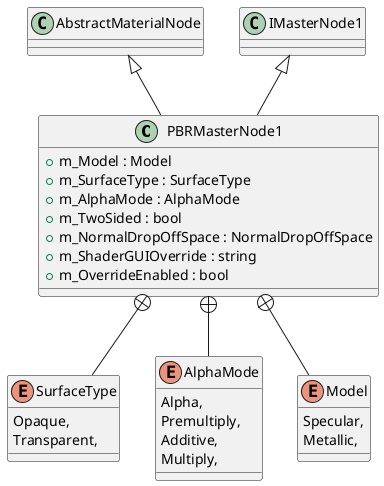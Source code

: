 @startuml
class PBRMasterNode1 {
    + m_Model : Model
    + m_SurfaceType : SurfaceType
    + m_AlphaMode : AlphaMode
    + m_TwoSided : bool
    + m_NormalDropOffSpace : NormalDropOffSpace
    + m_ShaderGUIOverride : string
    + m_OverrideEnabled : bool
}
enum SurfaceType {
    Opaque,
    Transparent,
}
enum AlphaMode {
    Alpha,
    Premultiply,
    Additive,
    Multiply,
}
enum Model {
    Specular,
    Metallic,
}
AbstractMaterialNode <|-- PBRMasterNode1
IMasterNode1 <|-- PBRMasterNode1
PBRMasterNode1 +-- SurfaceType
PBRMasterNode1 +-- AlphaMode
PBRMasterNode1 +-- Model
@enduml
